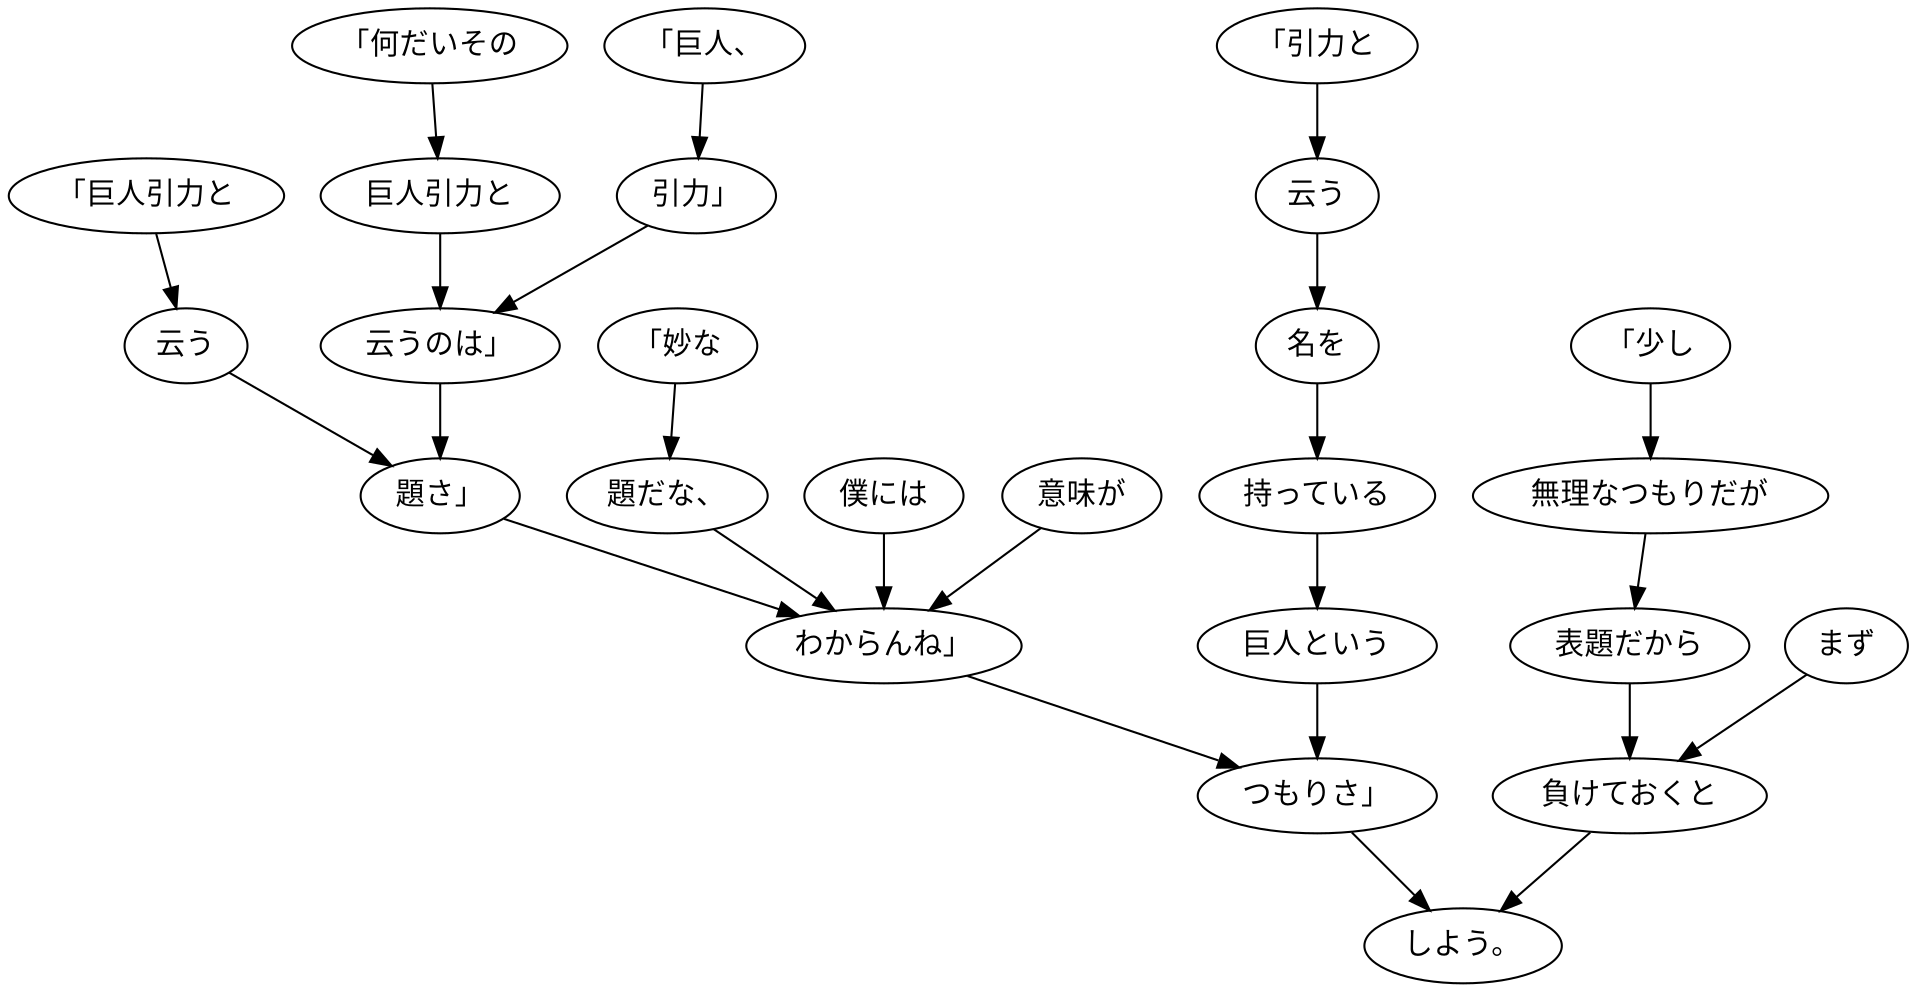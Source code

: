 digraph graph971 {
	node0 [label="「巨人、"];
	node1 [label="引力」"];
	node2 [label="「何だいその"];
	node3 [label="巨人引力と"];
	node4 [label="云うのは」"];
	node5 [label="「巨人引力と"];
	node6 [label="云う"];
	node7 [label="題さ」"];
	node8 [label="「妙な"];
	node9 [label="題だな、"];
	node10 [label="僕には"];
	node11 [label="意味が"];
	node12 [label="わからんね」"];
	node13 [label="「引力と"];
	node14 [label="云う"];
	node15 [label="名を"];
	node16 [label="持っている"];
	node17 [label="巨人という"];
	node18 [label="つもりさ」"];
	node19 [label="「少し"];
	node20 [label="無理なつもりだが"];
	node21 [label="表題だから"];
	node22 [label="まず"];
	node23 [label="負けておくと"];
	node24 [label="しよう。"];
	node0 -> node1;
	node1 -> node4;
	node2 -> node3;
	node3 -> node4;
	node4 -> node7;
	node5 -> node6;
	node6 -> node7;
	node7 -> node12;
	node8 -> node9;
	node9 -> node12;
	node10 -> node12;
	node11 -> node12;
	node12 -> node18;
	node13 -> node14;
	node14 -> node15;
	node15 -> node16;
	node16 -> node17;
	node17 -> node18;
	node18 -> node24;
	node19 -> node20;
	node20 -> node21;
	node21 -> node23;
	node22 -> node23;
	node23 -> node24;
}
